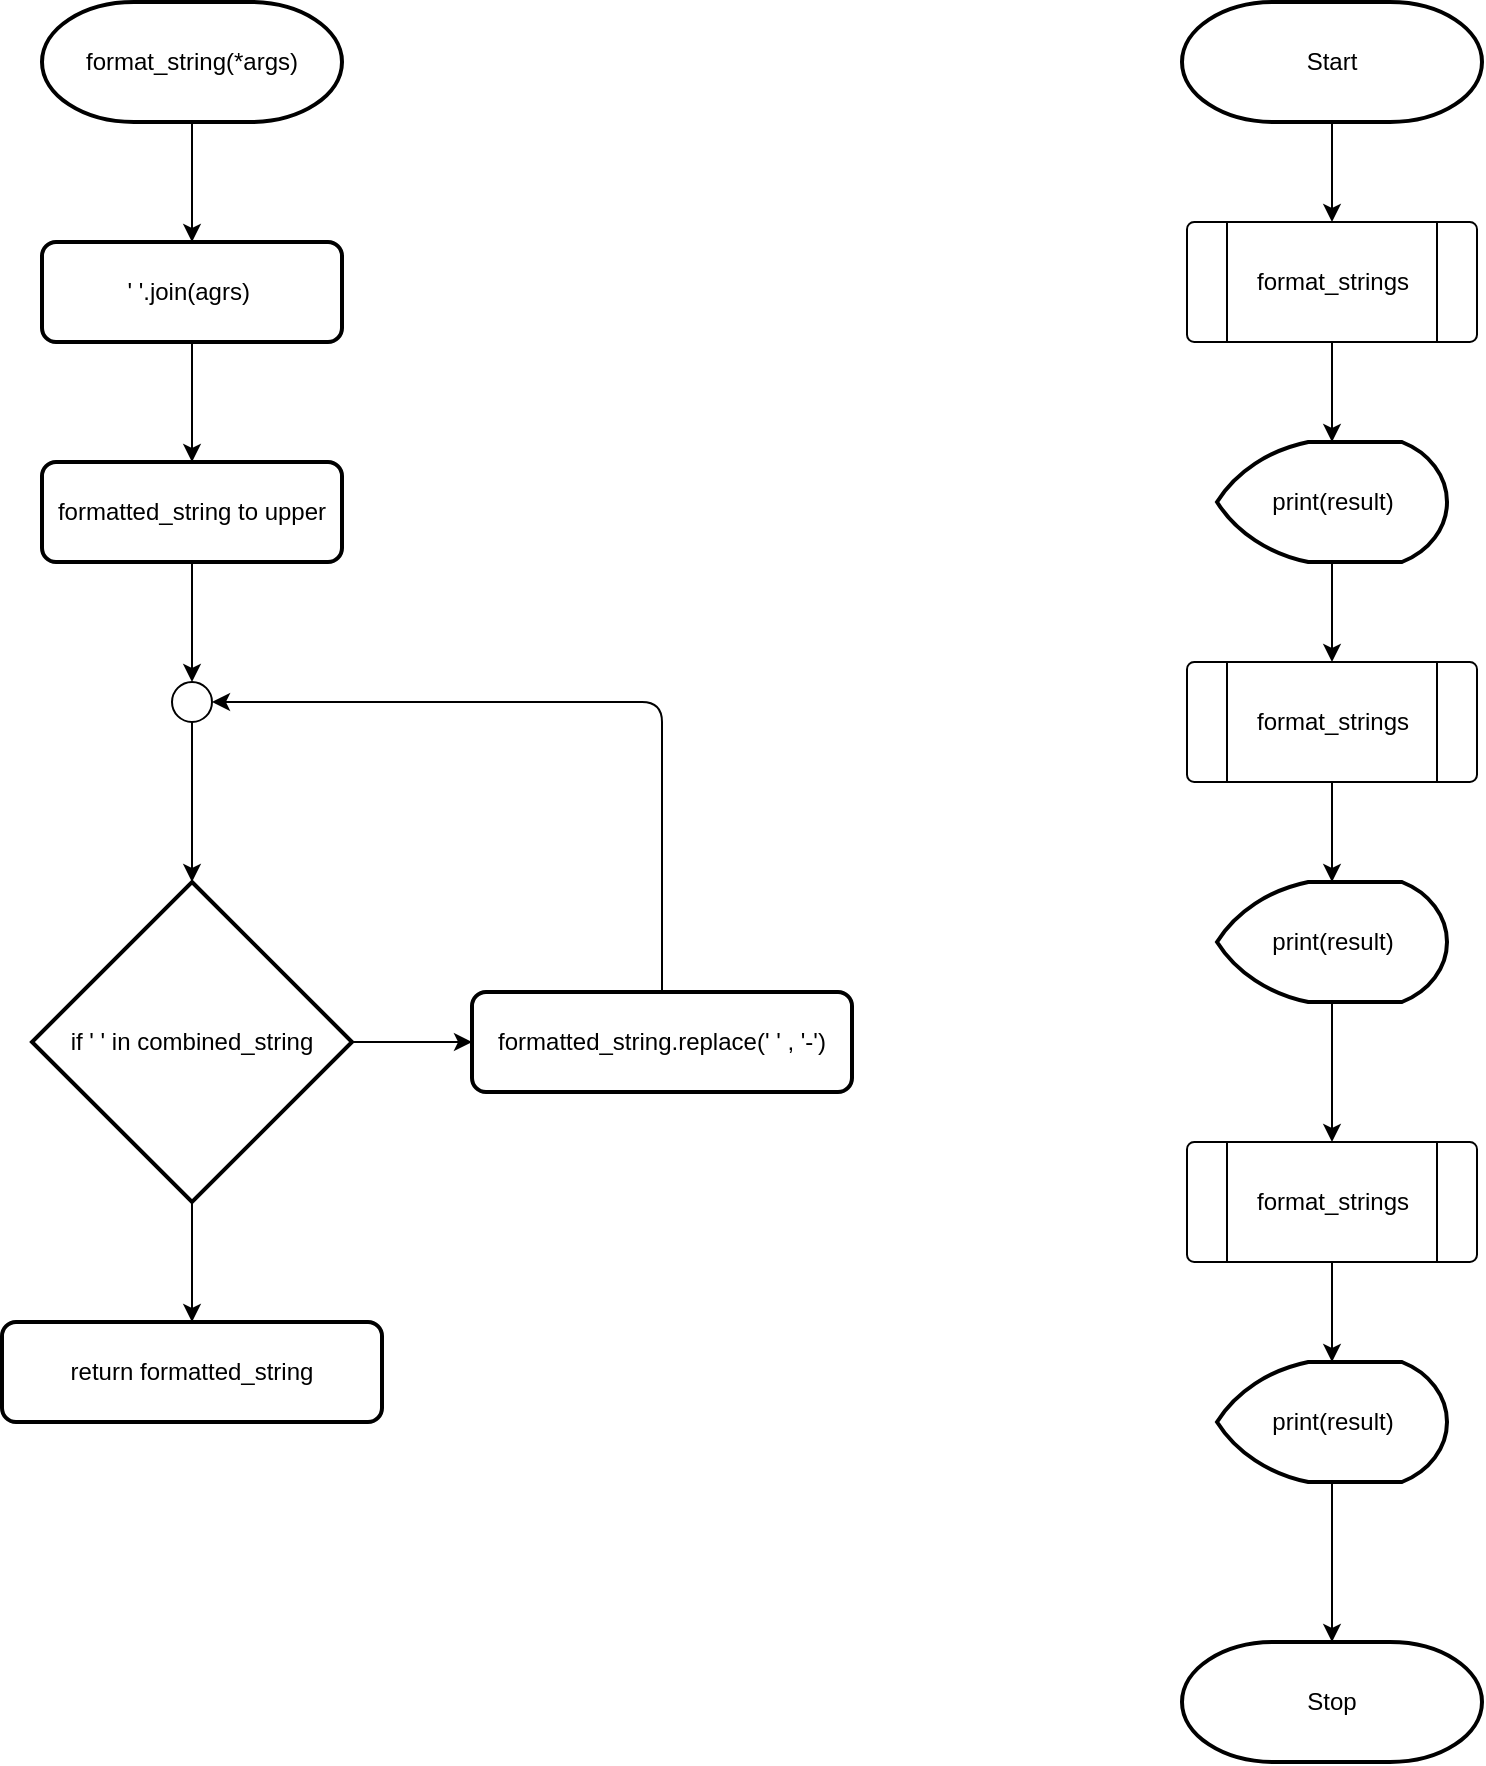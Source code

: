 <mxfile>
    <diagram id="72Xqg6CQWOiP1JtRe9f1" name="Page-1">
        <mxGraphModel dx="1117" dy="804" grid="1" gridSize="10" guides="1" tooltips="1" connect="1" arrows="1" fold="1" page="1" pageScale="1" pageWidth="850" pageHeight="1100" math="0" shadow="0">
            <root>
                <mxCell id="0"/>
                <mxCell id="1" parent="0"/>
                <mxCell id="26" value="" style="edgeStyle=none;html=1;" edge="1" parent="1" source="4" target="25">
                    <mxGeometry relative="1" as="geometry"/>
                </mxCell>
                <mxCell id="31" value="" style="edgeStyle=none;html=1;" edge="1" parent="1" source="4" target="30">
                    <mxGeometry relative="1" as="geometry"/>
                </mxCell>
                <mxCell id="4" value="if ' ' in combined_string" style="strokeWidth=2;html=1;shape=mxgraph.flowchart.decision;whiteSpace=wrap;" parent="1" vertex="1">
                    <mxGeometry x="35" y="500" width="160" height="160" as="geometry"/>
                </mxCell>
                <mxCell id="20" value="" style="edgeStyle=none;html=1;" edge="1" parent="1" source="15" target="16">
                    <mxGeometry relative="1" as="geometry"/>
                </mxCell>
                <mxCell id="15" value="format_string(*args)" style="strokeWidth=2;html=1;shape=mxgraph.flowchart.terminator;whiteSpace=wrap;" vertex="1" parent="1">
                    <mxGeometry x="40" y="60" width="150" height="60" as="geometry"/>
                </mxCell>
                <mxCell id="23" value="" style="edgeStyle=none;html=1;" edge="1" parent="1" source="16" target="22">
                    <mxGeometry relative="1" as="geometry"/>
                </mxCell>
                <mxCell id="16" value="' '.join(agrs)&amp;nbsp;" style="rounded=1;whiteSpace=wrap;html=1;absoluteArcSize=1;arcSize=14;strokeWidth=2;" vertex="1" parent="1">
                    <mxGeometry x="40" y="180" width="150" height="50" as="geometry"/>
                </mxCell>
                <mxCell id="19" value="" style="edgeStyle=none;html=1;" edge="1" parent="1" source="17" target="4">
                    <mxGeometry relative="1" as="geometry"/>
                </mxCell>
                <mxCell id="17" value="" style="verticalLabelPosition=bottom;verticalAlign=top;html=1;shape=mxgraph.flowchart.on-page_reference;" vertex="1" parent="1">
                    <mxGeometry x="105" y="400" width="20" height="20" as="geometry"/>
                </mxCell>
                <mxCell id="24" value="" style="edgeStyle=none;html=1;" edge="1" parent="1" source="22" target="17">
                    <mxGeometry relative="1" as="geometry"/>
                </mxCell>
                <mxCell id="22" value="formatted_string to upper" style="rounded=1;whiteSpace=wrap;html=1;absoluteArcSize=1;arcSize=14;strokeWidth=2;" vertex="1" parent="1">
                    <mxGeometry x="40" y="290" width="150" height="50" as="geometry"/>
                </mxCell>
                <mxCell id="29" style="edgeStyle=none;html=1;exitX=0.5;exitY=0;exitDx=0;exitDy=0;entryX=1;entryY=0.5;entryDx=0;entryDy=0;entryPerimeter=0;" edge="1" parent="1" source="25" target="17">
                    <mxGeometry relative="1" as="geometry">
                        <Array as="points">
                            <mxPoint x="350" y="410"/>
                        </Array>
                    </mxGeometry>
                </mxCell>
                <mxCell id="25" value="formatted_string.replace(' ' , '-')" style="rounded=1;whiteSpace=wrap;html=1;absoluteArcSize=1;arcSize=14;strokeWidth=2;" vertex="1" parent="1">
                    <mxGeometry x="255" y="555" width="190" height="50" as="geometry"/>
                </mxCell>
                <mxCell id="30" value="return formatted_string" style="rounded=1;whiteSpace=wrap;html=1;absoluteArcSize=1;arcSize=14;strokeWidth=2;" vertex="1" parent="1">
                    <mxGeometry x="20" y="720" width="190" height="50" as="geometry"/>
                </mxCell>
                <mxCell id="37" value="" style="edgeStyle=none;html=1;" edge="1" parent="1" source="35" target="36">
                    <mxGeometry relative="1" as="geometry"/>
                </mxCell>
                <mxCell id="35" value="Start" style="strokeWidth=2;html=1;shape=mxgraph.flowchart.terminator;whiteSpace=wrap;" vertex="1" parent="1">
                    <mxGeometry x="610" y="60" width="150" height="60" as="geometry"/>
                </mxCell>
                <mxCell id="39" value="" style="edgeStyle=none;html=1;" edge="1" parent="1" source="36" target="38">
                    <mxGeometry relative="1" as="geometry"/>
                </mxCell>
                <mxCell id="36" value="format_strings" style="verticalLabelPosition=middle;verticalAlign=middle;html=1;shape=process;whiteSpace=wrap;rounded=1;size=0.14;arcSize=6;labelPosition=center;align=center;" vertex="1" parent="1">
                    <mxGeometry x="612.5" y="170" width="145" height="60" as="geometry"/>
                </mxCell>
                <mxCell id="43" value="" style="edgeStyle=none;html=1;" edge="1" parent="1" source="38" target="41">
                    <mxGeometry relative="1" as="geometry"/>
                </mxCell>
                <mxCell id="38" value="print(result)" style="strokeWidth=2;html=1;shape=mxgraph.flowchart.display;whiteSpace=wrap;" vertex="1" parent="1">
                    <mxGeometry x="627.5" y="280" width="115" height="60" as="geometry"/>
                </mxCell>
                <mxCell id="40" value="" style="edgeStyle=none;html=1;" edge="1" parent="1" source="41" target="42">
                    <mxGeometry relative="1" as="geometry"/>
                </mxCell>
                <mxCell id="41" value="format_strings" style="verticalLabelPosition=middle;verticalAlign=middle;html=1;shape=process;whiteSpace=wrap;rounded=1;size=0.14;arcSize=6;labelPosition=center;align=center;" vertex="1" parent="1">
                    <mxGeometry x="612.5" y="390" width="145" height="60" as="geometry"/>
                </mxCell>
                <mxCell id="47" value="" style="edgeStyle=none;html=1;" edge="1" parent="1" source="42" target="45">
                    <mxGeometry relative="1" as="geometry"/>
                </mxCell>
                <mxCell id="42" value="print(result)" style="strokeWidth=2;html=1;shape=mxgraph.flowchart.display;whiteSpace=wrap;" vertex="1" parent="1">
                    <mxGeometry x="627.5" y="500" width="115" height="60" as="geometry"/>
                </mxCell>
                <mxCell id="44" value="" style="edgeStyle=none;html=1;" edge="1" parent="1" source="45" target="46">
                    <mxGeometry relative="1" as="geometry"/>
                </mxCell>
                <mxCell id="45" value="format_strings" style="verticalLabelPosition=middle;verticalAlign=middle;html=1;shape=process;whiteSpace=wrap;rounded=1;size=0.14;arcSize=6;labelPosition=center;align=center;" vertex="1" parent="1">
                    <mxGeometry x="612.5" y="630" width="145" height="60" as="geometry"/>
                </mxCell>
                <mxCell id="49" value="" style="edgeStyle=none;html=1;" edge="1" parent="1" source="46" target="48">
                    <mxGeometry relative="1" as="geometry"/>
                </mxCell>
                <mxCell id="46" value="print(result)" style="strokeWidth=2;html=1;shape=mxgraph.flowchart.display;whiteSpace=wrap;" vertex="1" parent="1">
                    <mxGeometry x="627.5" y="740" width="115" height="60" as="geometry"/>
                </mxCell>
                <mxCell id="48" value="Stop" style="strokeWidth=2;html=1;shape=mxgraph.flowchart.terminator;whiteSpace=wrap;" vertex="1" parent="1">
                    <mxGeometry x="610" y="880" width="150" height="60" as="geometry"/>
                </mxCell>
            </root>
        </mxGraphModel>
    </diagram>
</mxfile>